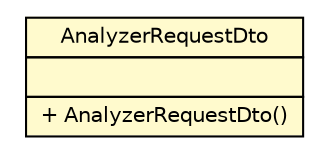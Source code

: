 #!/usr/local/bin/dot
#
# Class diagram 
# Generated by UMLGraph version 5.1 (http://www.umlgraph.org/)
#

digraph G {
	edge [fontname="Helvetica",fontsize=10,labelfontname="Helvetica",labelfontsize=10];
	node [fontname="Helvetica",fontsize=10,shape=plaintext];
	nodesep=0.25;
	ranksep=0.5;
	// net.sereneproject.collector.dto.AnalyzerRequestDto
	c504 [label=<<table title="net.sereneproject.collector.dto.AnalyzerRequestDto" border="0" cellborder="1" cellspacing="0" cellpadding="2" port="p" bgcolor="lemonChiffon" href="./AnalyzerRequestDto.html">
		<tr><td><table border="0" cellspacing="0" cellpadding="1">
<tr><td align="center" balign="center"> AnalyzerRequestDto </td></tr>
		</table></td></tr>
		<tr><td><table border="0" cellspacing="0" cellpadding="1">
<tr><td align="left" balign="left">  </td></tr>
		</table></td></tr>
		<tr><td><table border="0" cellspacing="0" cellpadding="1">
<tr><td align="left" balign="left"> + AnalyzerRequestDto() </td></tr>
		</table></td></tr>
		</table>>, fontname="Helvetica", fontcolor="black", fontsize=10.0];
}


